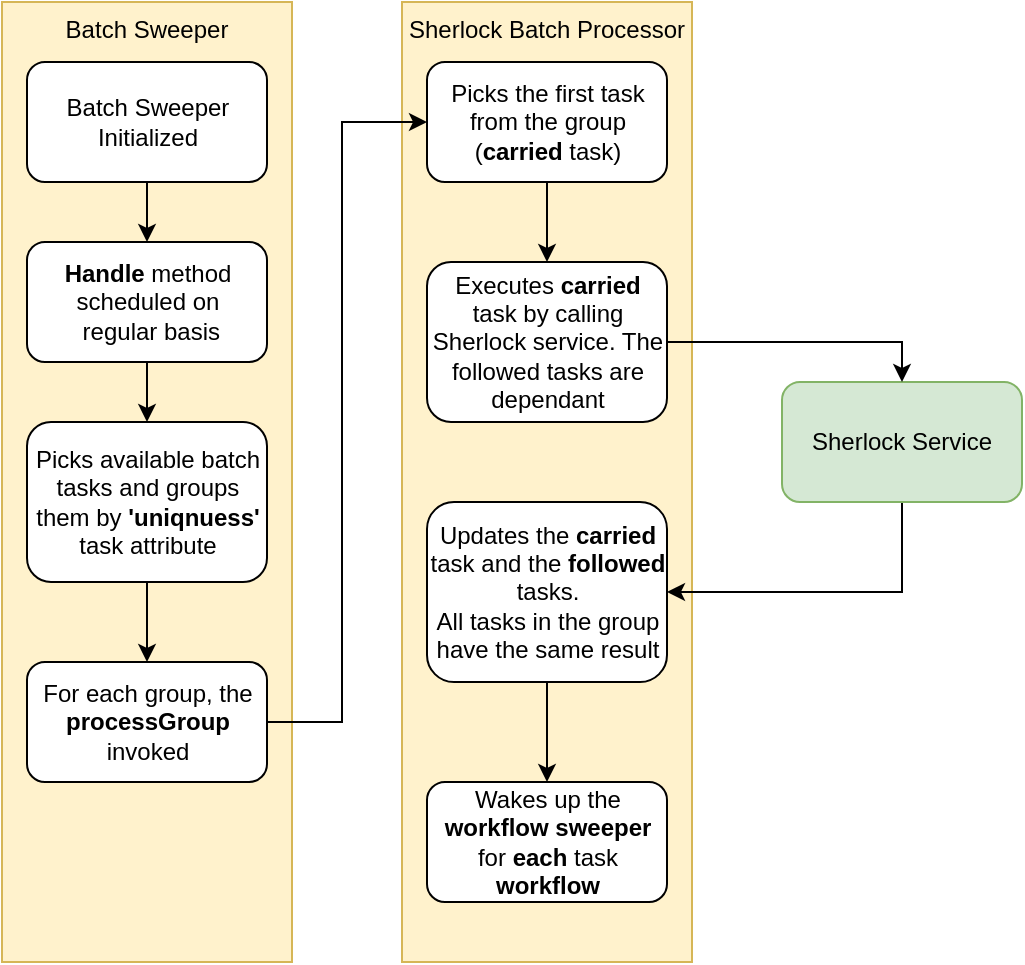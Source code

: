 <mxfile version="15.3.8" type="device"><diagram id="JylYGMr18427EfxPfx24" name="Page-1"><mxGraphModel dx="1185" dy="686" grid="1" gridSize="10" guides="1" tooltips="1" connect="1" arrows="1" fold="1" page="1" pageScale="1" pageWidth="850" pageHeight="1100" math="0" shadow="0"><root><mxCell id="PhJaCZMFoV7nWxZuNR_3-0"/><mxCell id="PhJaCZMFoV7nWxZuNR_3-1" parent="PhJaCZMFoV7nWxZuNR_3-0"/><mxCell id="PhJaCZMFoV7nWxZuNR_3-14" value="Sherlock Batch Processor" style="fillColor=#fff2cc;strokeColor=#d6b656;dashed=0;verticalAlign=top;fontStyle=0;fontSize=12;" vertex="1" parent="PhJaCZMFoV7nWxZuNR_3-1"><mxGeometry x="250" y="40" width="145" height="480" as="geometry"/></mxCell><mxCell id="PhJaCZMFoV7nWxZuNR_3-9" value="Batch Sweeper" style="fillColor=#fff2cc;strokeColor=#d6b656;dashed=0;verticalAlign=top;fontStyle=0;fontSize=12;" vertex="1" parent="PhJaCZMFoV7nWxZuNR_3-1"><mxGeometry x="50" y="40" width="145" height="480" as="geometry"/></mxCell><mxCell id="PhJaCZMFoV7nWxZuNR_3-11" value="" style="edgeStyle=orthogonalEdgeStyle;rounded=0;orthogonalLoop=1;jettySize=auto;html=1;fontSize=12;" edge="1" parent="PhJaCZMFoV7nWxZuNR_3-1" source="PhJaCZMFoV7nWxZuNR_3-2" target="PhJaCZMFoV7nWxZuNR_3-10"><mxGeometry relative="1" as="geometry"/></mxCell><mxCell id="PhJaCZMFoV7nWxZuNR_3-2" value="Batch Sweeper&lt;br&gt;Initialized" style="rounded=1;whiteSpace=wrap;html=1;fontSize=12;" vertex="1" parent="PhJaCZMFoV7nWxZuNR_3-1"><mxGeometry x="62.5" y="70" width="120" height="60" as="geometry"/></mxCell><mxCell id="PhJaCZMFoV7nWxZuNR_3-24" value="" style="edgeStyle=orthogonalEdgeStyle;rounded=0;orthogonalLoop=1;jettySize=auto;html=1;fontSize=12;entryX=1;entryY=0.5;entryDx=0;entryDy=0;exitX=0.5;exitY=1;exitDx=0;exitDy=0;" edge="1" parent="PhJaCZMFoV7nWxZuNR_3-1" source="PhJaCZMFoV7nWxZuNR_3-3" target="PhJaCZMFoV7nWxZuNR_3-23"><mxGeometry relative="1" as="geometry"/></mxCell><mxCell id="PhJaCZMFoV7nWxZuNR_3-3" value="Sherlock Service" style="rounded=1;whiteSpace=wrap;html=1;fontSize=12;fillColor=#d5e8d4;strokeColor=#82b366;" vertex="1" parent="PhJaCZMFoV7nWxZuNR_3-1"><mxGeometry x="440" y="230" width="120" height="60" as="geometry"/></mxCell><mxCell id="PhJaCZMFoV7nWxZuNR_3-13" value="" style="edgeStyle=orthogonalEdgeStyle;rounded=0;orthogonalLoop=1;jettySize=auto;html=1;fontSize=12;" edge="1" parent="PhJaCZMFoV7nWxZuNR_3-1" source="PhJaCZMFoV7nWxZuNR_3-10" target="PhJaCZMFoV7nWxZuNR_3-12"><mxGeometry relative="1" as="geometry"/></mxCell><mxCell id="PhJaCZMFoV7nWxZuNR_3-10" value="&lt;b&gt;Handle &lt;/b&gt;method scheduled on&lt;br&gt;&amp;nbsp;regular basis" style="whiteSpace=wrap;html=1;rounded=1;" vertex="1" parent="PhJaCZMFoV7nWxZuNR_3-1"><mxGeometry x="62.5" y="160" width="120" height="60" as="geometry"/></mxCell><mxCell id="PhJaCZMFoV7nWxZuNR_3-17" value="" style="edgeStyle=orthogonalEdgeStyle;rounded=0;orthogonalLoop=1;jettySize=auto;html=1;fontSize=12;" edge="1" parent="PhJaCZMFoV7nWxZuNR_3-1" source="PhJaCZMFoV7nWxZuNR_3-12" target="PhJaCZMFoV7nWxZuNR_3-16"><mxGeometry relative="1" as="geometry"/></mxCell><mxCell id="PhJaCZMFoV7nWxZuNR_3-12" value="Picks available batch tasks and groups them by &lt;b&gt;'uniqnuess'&lt;/b&gt; task attribute" style="whiteSpace=wrap;html=1;rounded=1;" vertex="1" parent="PhJaCZMFoV7nWxZuNR_3-1"><mxGeometry x="62.5" y="250" width="120" height="80" as="geometry"/></mxCell><mxCell id="PhJaCZMFoV7nWxZuNR_3-18" style="edgeStyle=orthogonalEdgeStyle;rounded=0;orthogonalLoop=1;jettySize=auto;html=1;entryX=0;entryY=0.5;entryDx=0;entryDy=0;fontSize=12;" edge="1" parent="PhJaCZMFoV7nWxZuNR_3-1" source="PhJaCZMFoV7nWxZuNR_3-16" target="PhJaCZMFoV7nWxZuNR_3-4"><mxGeometry relative="1" as="geometry"><Array as="points"><mxPoint x="220" y="400"/><mxPoint x="220" y="100"/></Array></mxGeometry></mxCell><mxCell id="PhJaCZMFoV7nWxZuNR_3-16" value="For each group, the &lt;b&gt;processGroup &lt;/b&gt;invoked" style="whiteSpace=wrap;html=1;rounded=1;" vertex="1" parent="PhJaCZMFoV7nWxZuNR_3-1"><mxGeometry x="62.5" y="370" width="120" height="60" as="geometry"/></mxCell><mxCell id="PhJaCZMFoV7nWxZuNR_3-20" value="" style="edgeStyle=orthogonalEdgeStyle;rounded=0;orthogonalLoop=1;jettySize=auto;html=1;fontSize=12;" edge="1" parent="PhJaCZMFoV7nWxZuNR_3-1" source="PhJaCZMFoV7nWxZuNR_3-4" target="PhJaCZMFoV7nWxZuNR_3-19"><mxGeometry relative="1" as="geometry"/></mxCell><mxCell id="PhJaCZMFoV7nWxZuNR_3-4" value="Picks the first task from the group (&lt;b&gt;carried &lt;/b&gt;task)" style="rounded=1;whiteSpace=wrap;html=1;fontSize=12;" vertex="1" parent="PhJaCZMFoV7nWxZuNR_3-1"><mxGeometry x="262.5" y="70" width="120" height="60" as="geometry"/></mxCell><mxCell id="PhJaCZMFoV7nWxZuNR_3-21" style="edgeStyle=orthogonalEdgeStyle;rounded=0;orthogonalLoop=1;jettySize=auto;html=1;entryX=0.5;entryY=0;entryDx=0;entryDy=0;fontSize=12;" edge="1" parent="PhJaCZMFoV7nWxZuNR_3-1" source="PhJaCZMFoV7nWxZuNR_3-19" target="PhJaCZMFoV7nWxZuNR_3-3"><mxGeometry relative="1" as="geometry"/></mxCell><mxCell id="PhJaCZMFoV7nWxZuNR_3-19" value="Executes &lt;b&gt;carried&lt;/b&gt; task by calling Sherlock service. The followed tasks are dependant" style="whiteSpace=wrap;html=1;rounded=1;" vertex="1" parent="PhJaCZMFoV7nWxZuNR_3-1"><mxGeometry x="262.5" y="170" width="120" height="80" as="geometry"/></mxCell><mxCell id="PhJaCZMFoV7nWxZuNR_3-26" value="" style="edgeStyle=orthogonalEdgeStyle;rounded=0;orthogonalLoop=1;jettySize=auto;html=1;fontSize=12;" edge="1" parent="PhJaCZMFoV7nWxZuNR_3-1" source="PhJaCZMFoV7nWxZuNR_3-23" target="PhJaCZMFoV7nWxZuNR_3-25"><mxGeometry relative="1" as="geometry"/></mxCell><mxCell id="PhJaCZMFoV7nWxZuNR_3-23" value="Updates the &lt;b&gt;carried &lt;/b&gt;task and the &lt;b&gt;followed &lt;/b&gt;tasks.&lt;br&gt;All tasks in the group have the same result" style="whiteSpace=wrap;html=1;rounded=1;" vertex="1" parent="PhJaCZMFoV7nWxZuNR_3-1"><mxGeometry x="262.5" y="290" width="120" height="90" as="geometry"/></mxCell><mxCell id="PhJaCZMFoV7nWxZuNR_3-25" value="Wakes up the &lt;b&gt;workflow sweeper&lt;/b&gt; for &lt;b&gt;each &lt;/b&gt;task &lt;b&gt;workflow&lt;/b&gt;" style="whiteSpace=wrap;html=1;rounded=1;" vertex="1" parent="PhJaCZMFoV7nWxZuNR_3-1"><mxGeometry x="262.5" y="430" width="120" height="60" as="geometry"/></mxCell></root></mxGraphModel></diagram></mxfile>
